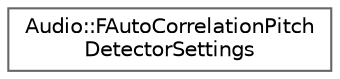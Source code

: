 digraph "Graphical Class Hierarchy"
{
 // INTERACTIVE_SVG=YES
 // LATEX_PDF_SIZE
  bgcolor="transparent";
  edge [fontname=Helvetica,fontsize=10,labelfontname=Helvetica,labelfontsize=10];
  node [fontname=Helvetica,fontsize=10,shape=box,height=0.2,width=0.4];
  rankdir="LR";
  Node0 [id="Node000000",label="Audio::FAutoCorrelationPitch\lDetectorSettings",height=0.2,width=0.4,color="grey40", fillcolor="white", style="filled",URL="$de/d40/structAudio_1_1FAutoCorrelationPitchDetectorSettings.html",tooltip="Settings for creating an autocorrelation pitch detector."];
}
